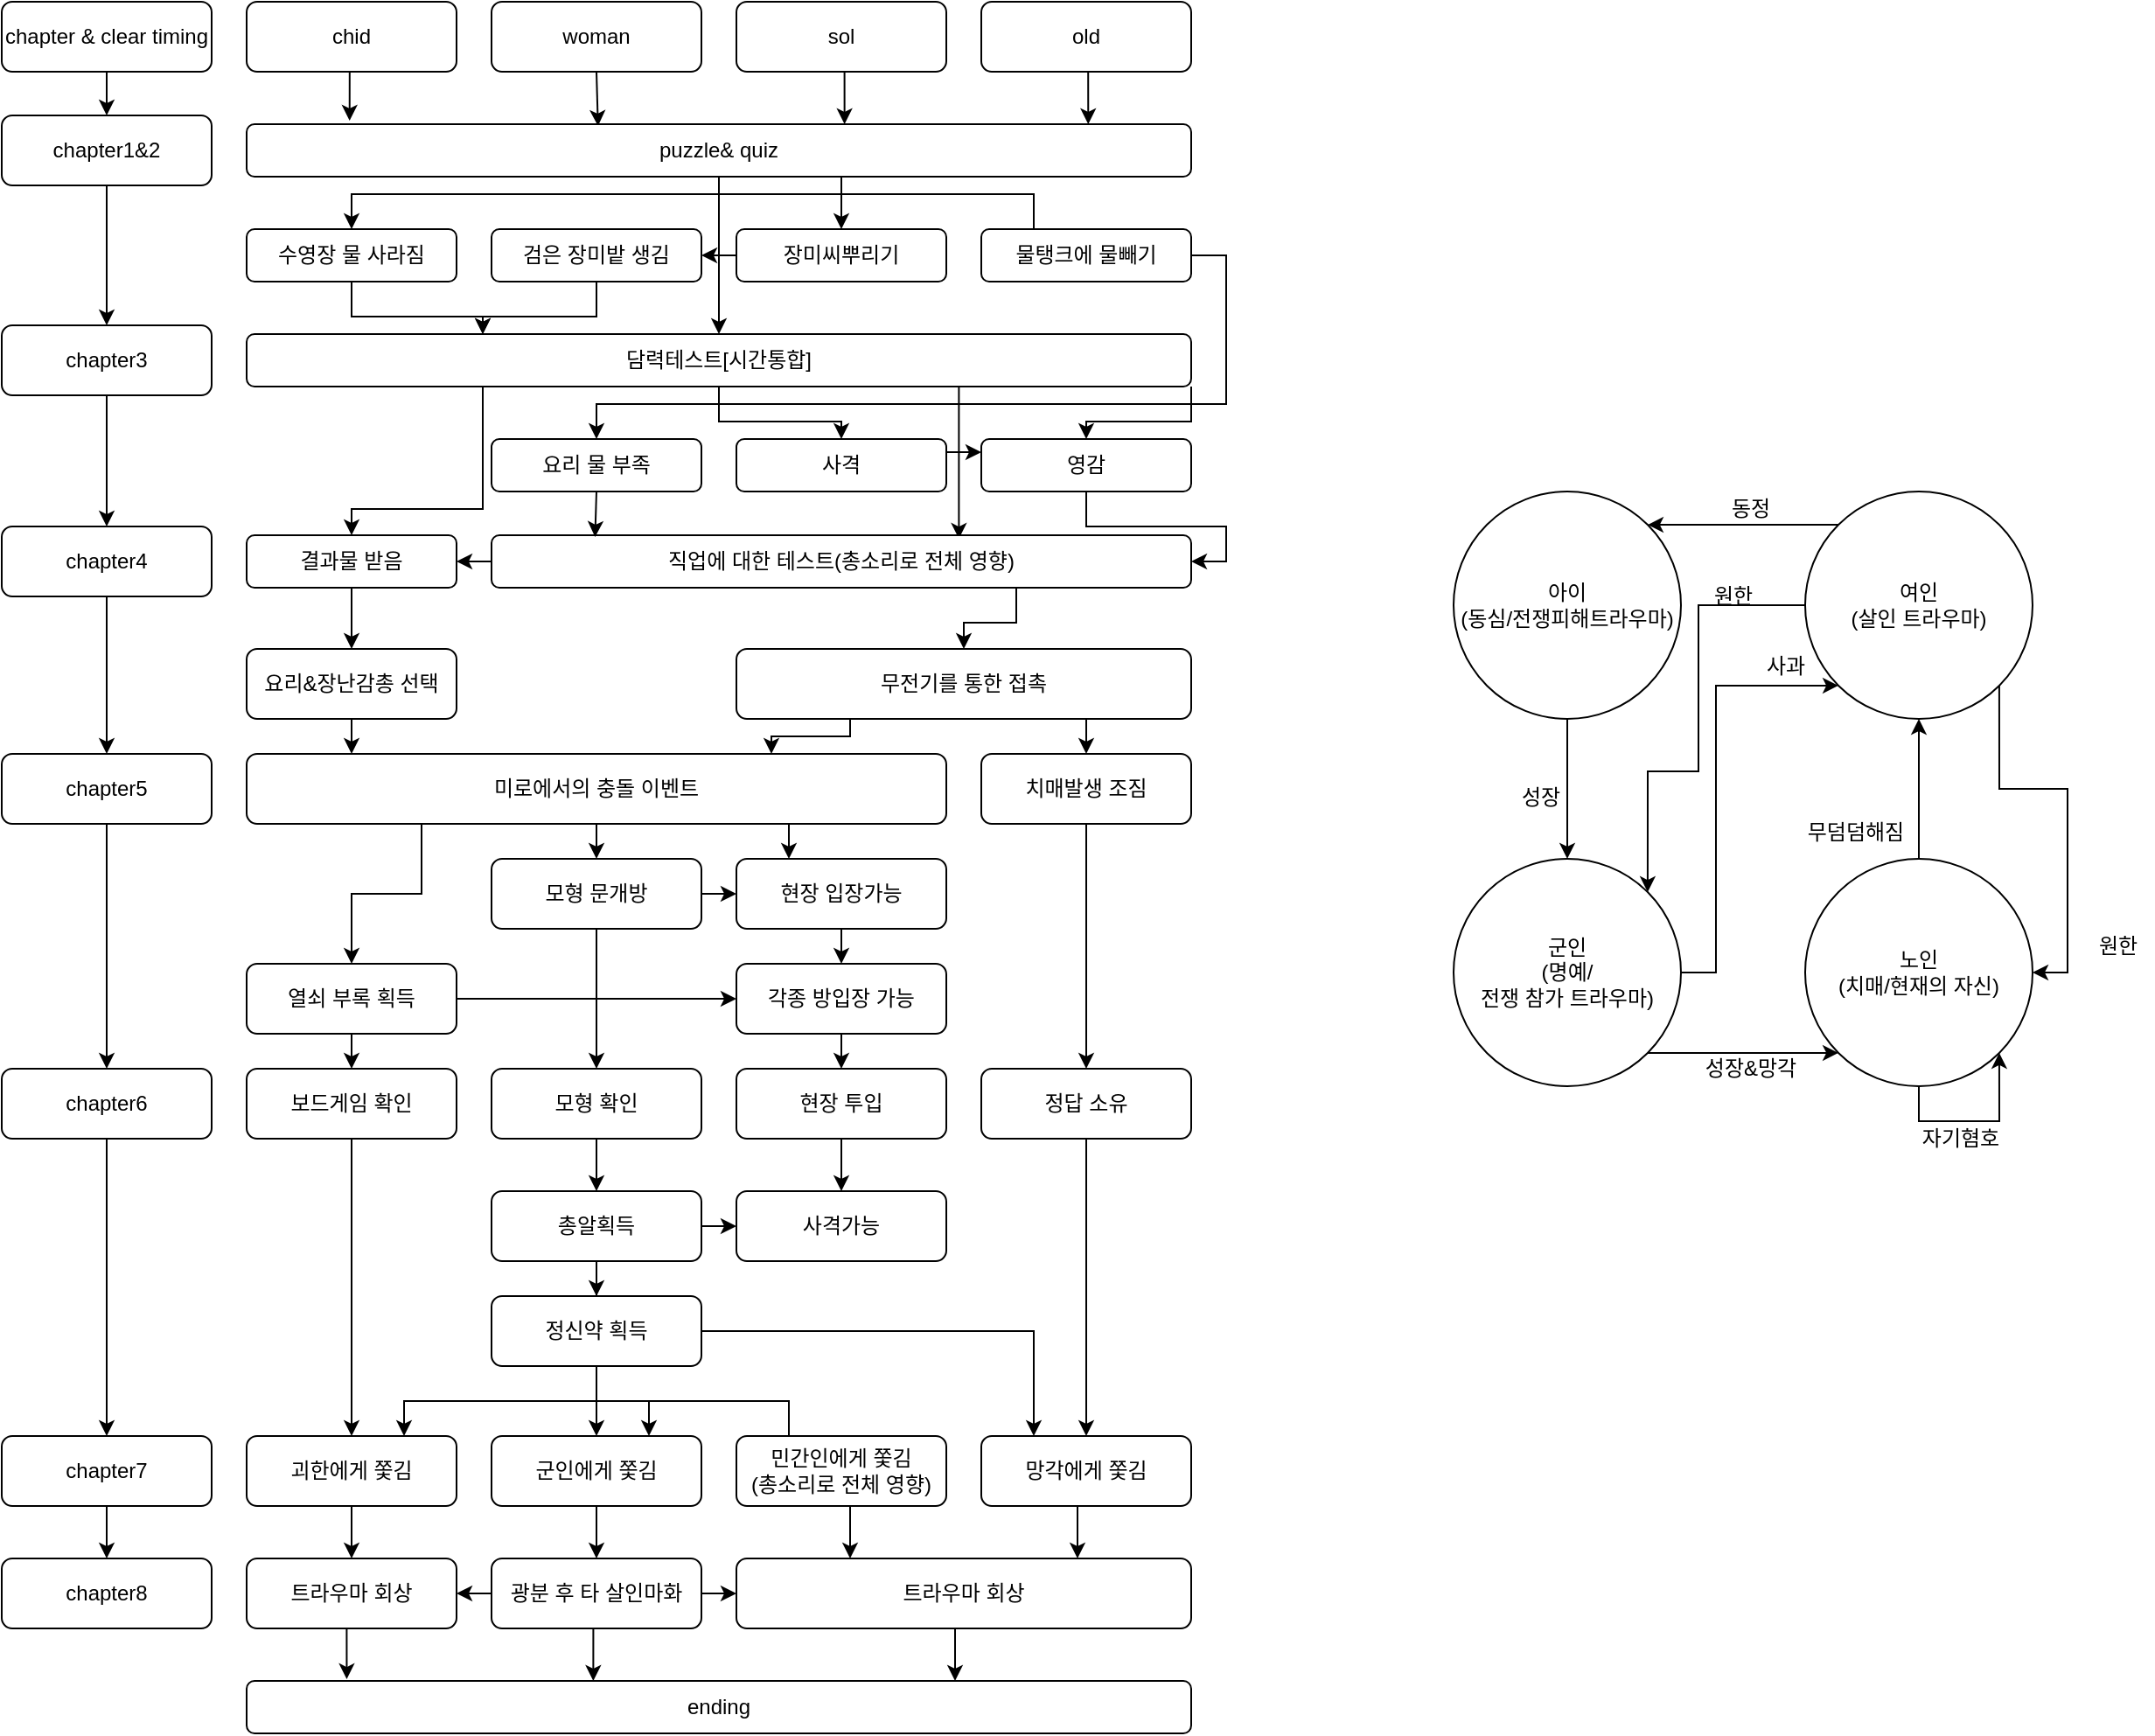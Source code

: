 <mxfile version="14.9.0" type="github">
  <diagram id="C5RBs43oDa-KdzZeNtuy" name="Page-1">
    <mxGraphModel dx="773" dy="776" grid="1" gridSize="10" guides="1" tooltips="1" connect="1" arrows="1" fold="1" page="1" pageScale="1" pageWidth="827" pageHeight="1169" math="0" shadow="0">
      <root>
        <mxCell id="WIyWlLk6GJQsqaUBKTNV-0" />
        <mxCell id="WIyWlLk6GJQsqaUBKTNV-1" parent="WIyWlLk6GJQsqaUBKTNV-0" />
        <mxCell id="c7VK5oUk2JbEQ4RHIsQ8-8" style="edgeStyle=orthogonalEdgeStyle;rounded=0;orthogonalLoop=1;jettySize=auto;html=1;exitX=0.5;exitY=1;exitDx=0;exitDy=0;entryX=0.372;entryY=0.033;entryDx=0;entryDy=0;entryPerimeter=0;" parent="WIyWlLk6GJQsqaUBKTNV-1" source="WIyWlLk6GJQsqaUBKTNV-3" target="c7VK5oUk2JbEQ4RHIsQ8-3" edge="1">
          <mxGeometry relative="1" as="geometry" />
        </mxCell>
        <mxCell id="WIyWlLk6GJQsqaUBKTNV-3" value="woman" style="rounded=1;whiteSpace=wrap;html=1;fontSize=12;glass=0;strokeWidth=1;shadow=0;" parent="WIyWlLk6GJQsqaUBKTNV-1" vertex="1">
          <mxGeometry x="360" y="120" width="120" height="40" as="geometry" />
        </mxCell>
        <mxCell id="c7VK5oUk2JbEQ4RHIsQ8-9" style="edgeStyle=orthogonalEdgeStyle;rounded=0;orthogonalLoop=1;jettySize=auto;html=1;exitX=0.5;exitY=1;exitDx=0;exitDy=0;entryX=0.633;entryY=0;entryDx=0;entryDy=0;entryPerimeter=0;" parent="WIyWlLk6GJQsqaUBKTNV-1" source="c7VK5oUk2JbEQ4RHIsQ8-0" target="c7VK5oUk2JbEQ4RHIsQ8-3" edge="1">
          <mxGeometry relative="1" as="geometry" />
        </mxCell>
        <mxCell id="c7VK5oUk2JbEQ4RHIsQ8-0" value="sol" style="rounded=1;whiteSpace=wrap;html=1;fontSize=12;glass=0;strokeWidth=1;shadow=0;" parent="WIyWlLk6GJQsqaUBKTNV-1" vertex="1">
          <mxGeometry x="500" y="120" width="120" height="40" as="geometry" />
        </mxCell>
        <mxCell id="c7VK5oUk2JbEQ4RHIsQ8-10" style="edgeStyle=orthogonalEdgeStyle;rounded=0;orthogonalLoop=1;jettySize=auto;html=1;exitX=0.5;exitY=1;exitDx=0;exitDy=0;entryX=0.109;entryY=-0.067;entryDx=0;entryDy=0;entryPerimeter=0;" parent="WIyWlLk6GJQsqaUBKTNV-1" source="c7VK5oUk2JbEQ4RHIsQ8-1" target="c7VK5oUk2JbEQ4RHIsQ8-3" edge="1">
          <mxGeometry relative="1" as="geometry" />
        </mxCell>
        <mxCell id="c7VK5oUk2JbEQ4RHIsQ8-1" value="chid" style="rounded=1;whiteSpace=wrap;html=1;fontSize=12;glass=0;strokeWidth=1;shadow=0;" parent="WIyWlLk6GJQsqaUBKTNV-1" vertex="1">
          <mxGeometry x="220" y="120" width="120" height="40" as="geometry" />
        </mxCell>
        <mxCell id="c7VK5oUk2JbEQ4RHIsQ8-11" style="edgeStyle=orthogonalEdgeStyle;rounded=0;orthogonalLoop=1;jettySize=auto;html=1;exitX=0.5;exitY=1;exitDx=0;exitDy=0;entryX=0.891;entryY=0;entryDx=0;entryDy=0;entryPerimeter=0;" parent="WIyWlLk6GJQsqaUBKTNV-1" source="c7VK5oUk2JbEQ4RHIsQ8-2" target="c7VK5oUk2JbEQ4RHIsQ8-3" edge="1">
          <mxGeometry relative="1" as="geometry" />
        </mxCell>
        <mxCell id="c7VK5oUk2JbEQ4RHIsQ8-2" value="old" style="rounded=1;whiteSpace=wrap;html=1;fontSize=12;glass=0;strokeWidth=1;shadow=0;" parent="WIyWlLk6GJQsqaUBKTNV-1" vertex="1">
          <mxGeometry x="640" y="120" width="120" height="40" as="geometry" />
        </mxCell>
        <mxCell id="c7VK5oUk2JbEQ4RHIsQ8-12" style="edgeStyle=orthogonalEdgeStyle;rounded=0;orthogonalLoop=1;jettySize=auto;html=1;" parent="WIyWlLk6GJQsqaUBKTNV-1" source="c7VK5oUk2JbEQ4RHIsQ8-3" target="c7VK5oUk2JbEQ4RHIsQ8-4" edge="1">
          <mxGeometry relative="1" as="geometry" />
        </mxCell>
        <mxCell id="0QRN1NIecNoK17eH220z-21" style="edgeStyle=orthogonalEdgeStyle;rounded=0;orthogonalLoop=1;jettySize=auto;html=1;exitX=0.75;exitY=1;exitDx=0;exitDy=0;entryX=0.5;entryY=0;entryDx=0;entryDy=0;" parent="WIyWlLk6GJQsqaUBKTNV-1" source="c7VK5oUk2JbEQ4RHIsQ8-3" target="0QRN1NIecNoK17eH220z-0" edge="1">
          <mxGeometry relative="1" as="geometry">
            <Array as="points">
              <mxPoint x="560" y="220" />
            </Array>
          </mxGeometry>
        </mxCell>
        <mxCell id="c7VK5oUk2JbEQ4RHIsQ8-3" value="puzzle&amp;amp; quiz" style="rounded=1;whiteSpace=wrap;html=1;" parent="WIyWlLk6GJQsqaUBKTNV-1" vertex="1">
          <mxGeometry x="220" y="190" width="540" height="30" as="geometry" />
        </mxCell>
        <mxCell id="c7VK5oUk2JbEQ4RHIsQ8-13" style="edgeStyle=orthogonalEdgeStyle;rounded=0;orthogonalLoop=1;jettySize=auto;html=1;exitX=0.75;exitY=1;exitDx=0;exitDy=0;entryX=0.668;entryY=0.067;entryDx=0;entryDy=0;entryPerimeter=0;" parent="WIyWlLk6GJQsqaUBKTNV-1" source="c7VK5oUk2JbEQ4RHIsQ8-4" target="c7VK5oUk2JbEQ4RHIsQ8-5" edge="1">
          <mxGeometry relative="1" as="geometry">
            <Array as="points">
              <mxPoint x="627" y="340" />
            </Array>
          </mxGeometry>
        </mxCell>
        <mxCell id="c7VK5oUk2JbEQ4RHIsQ8-14" style="edgeStyle=orthogonalEdgeStyle;rounded=0;orthogonalLoop=1;jettySize=auto;html=1;exitX=0.25;exitY=1;exitDx=0;exitDy=0;entryX=0.5;entryY=0;entryDx=0;entryDy=0;" parent="WIyWlLk6GJQsqaUBKTNV-1" source="c7VK5oUk2JbEQ4RHIsQ8-4" target="c7VK5oUk2JbEQ4RHIsQ8-6" edge="1">
          <mxGeometry relative="1" as="geometry">
            <Array as="points">
              <mxPoint x="355" y="410" />
              <mxPoint x="280" y="410" />
            </Array>
          </mxGeometry>
        </mxCell>
        <mxCell id="0QRN1NIecNoK17eH220z-35" style="edgeStyle=orthogonalEdgeStyle;rounded=0;orthogonalLoop=1;jettySize=auto;html=1;exitX=0.5;exitY=1;exitDx=0;exitDy=0;entryX=0.5;entryY=0;entryDx=0;entryDy=0;" parent="WIyWlLk6GJQsqaUBKTNV-1" source="c7VK5oUk2JbEQ4RHIsQ8-4" target="0QRN1NIecNoK17eH220z-34" edge="1">
          <mxGeometry relative="1" as="geometry" />
        </mxCell>
        <mxCell id="0QRN1NIecNoK17eH220z-37" style="edgeStyle=orthogonalEdgeStyle;rounded=0;orthogonalLoop=1;jettySize=auto;html=1;exitX=1;exitY=1;exitDx=0;exitDy=0;entryX=0.5;entryY=0;entryDx=0;entryDy=0;" parent="WIyWlLk6GJQsqaUBKTNV-1" source="c7VK5oUk2JbEQ4RHIsQ8-4" target="0QRN1NIecNoK17eH220z-36" edge="1">
          <mxGeometry relative="1" as="geometry" />
        </mxCell>
        <mxCell id="c7VK5oUk2JbEQ4RHIsQ8-4" value="담력테스트[시간통합]" style="rounded=1;whiteSpace=wrap;html=1;" parent="WIyWlLk6GJQsqaUBKTNV-1" vertex="1">
          <mxGeometry x="220" y="310" width="540" height="30" as="geometry" />
        </mxCell>
        <mxCell id="c7VK5oUk2JbEQ4RHIsQ8-7" style="edgeStyle=orthogonalEdgeStyle;rounded=0;orthogonalLoop=1;jettySize=auto;html=1;exitX=0;exitY=0.5;exitDx=0;exitDy=0;entryX=1;entryY=0.5;entryDx=0;entryDy=0;" parent="WIyWlLk6GJQsqaUBKTNV-1" source="c7VK5oUk2JbEQ4RHIsQ8-5" target="c7VK5oUk2JbEQ4RHIsQ8-6" edge="1">
          <mxGeometry relative="1" as="geometry" />
        </mxCell>
        <mxCell id="0QRN1NIecNoK17eH220z-50" style="edgeStyle=orthogonalEdgeStyle;rounded=0;orthogonalLoop=1;jettySize=auto;html=1;exitX=0.75;exitY=1;exitDx=0;exitDy=0;entryX=0.5;entryY=0;entryDx=0;entryDy=0;" parent="WIyWlLk6GJQsqaUBKTNV-1" source="c7VK5oUk2JbEQ4RHIsQ8-5" target="0QRN1NIecNoK17eH220z-49" edge="1">
          <mxGeometry relative="1" as="geometry" />
        </mxCell>
        <mxCell id="c7VK5oUk2JbEQ4RHIsQ8-5" value="직업에 대한 테스트(총소리로 전체 영향)" style="rounded=1;whiteSpace=wrap;html=1;" parent="WIyWlLk6GJQsqaUBKTNV-1" vertex="1">
          <mxGeometry x="360" y="425" width="400" height="30" as="geometry" />
        </mxCell>
        <mxCell id="0QRN1NIecNoK17eH220z-43" style="edgeStyle=orthogonalEdgeStyle;rounded=0;orthogonalLoop=1;jettySize=auto;html=1;entryX=0.5;entryY=0;entryDx=0;entryDy=0;" parent="WIyWlLk6GJQsqaUBKTNV-1" source="c7VK5oUk2JbEQ4RHIsQ8-6" target="0QRN1NIecNoK17eH220z-41" edge="1">
          <mxGeometry relative="1" as="geometry" />
        </mxCell>
        <mxCell id="c7VK5oUk2JbEQ4RHIsQ8-6" value="결과물 받음" style="rounded=1;whiteSpace=wrap;html=1;fontSize=12;glass=0;strokeWidth=1;shadow=0;" parent="WIyWlLk6GJQsqaUBKTNV-1" vertex="1">
          <mxGeometry x="220" y="425" width="120" height="30" as="geometry" />
        </mxCell>
        <mxCell id="0QRN1NIecNoK17eH220z-59" style="edgeStyle=orthogonalEdgeStyle;rounded=0;orthogonalLoop=1;jettySize=auto;html=1;exitX=0.5;exitY=1;exitDx=0;exitDy=0;entryX=0.5;entryY=0;entryDx=0;entryDy=0;" parent="WIyWlLk6GJQsqaUBKTNV-1" source="c7VK5oUk2JbEQ4RHIsQ8-15" target="0QRN1NIecNoK17eH220z-57" edge="1">
          <mxGeometry relative="1" as="geometry" />
        </mxCell>
        <mxCell id="0QRN1NIecNoK17eH220z-60" style="edgeStyle=orthogonalEdgeStyle;rounded=0;orthogonalLoop=1;jettySize=auto;html=1;exitX=0.75;exitY=1;exitDx=0;exitDy=0;entryX=0.25;entryY=0;entryDx=0;entryDy=0;" parent="WIyWlLk6GJQsqaUBKTNV-1" source="c7VK5oUk2JbEQ4RHIsQ8-15" target="0QRN1NIecNoK17eH220z-58" edge="1">
          <mxGeometry relative="1" as="geometry" />
        </mxCell>
        <mxCell id="0QRN1NIecNoK17eH220z-64" style="edgeStyle=orthogonalEdgeStyle;rounded=0;orthogonalLoop=1;jettySize=auto;html=1;exitX=0.25;exitY=1;exitDx=0;exitDy=0;entryX=0.5;entryY=0;entryDx=0;entryDy=0;" parent="WIyWlLk6GJQsqaUBKTNV-1" source="c7VK5oUk2JbEQ4RHIsQ8-15" target="0QRN1NIecNoK17eH220z-62" edge="1">
          <mxGeometry relative="1" as="geometry" />
        </mxCell>
        <mxCell id="c7VK5oUk2JbEQ4RHIsQ8-15" value="미로에서의 충돌 이벤트" style="rounded=1;whiteSpace=wrap;html=1;" parent="WIyWlLk6GJQsqaUBKTNV-1" vertex="1">
          <mxGeometry x="220" y="550" width="400" height="40" as="geometry" />
        </mxCell>
        <mxCell id="c7VK5oUk2JbEQ4RHIsQ8-28" style="edgeStyle=orthogonalEdgeStyle;rounded=0;orthogonalLoop=1;jettySize=auto;html=1;exitX=0.5;exitY=1;exitDx=0;exitDy=0;entryX=0.5;entryY=0;entryDx=0;entryDy=0;" parent="WIyWlLk6GJQsqaUBKTNV-1" source="c7VK5oUk2JbEQ4RHIsQ8-16" target="c7VK5oUk2JbEQ4RHIsQ8-20" edge="1">
          <mxGeometry relative="1" as="geometry" />
        </mxCell>
        <mxCell id="c7VK5oUk2JbEQ4RHIsQ8-16" value="치매발생 조짐" style="rounded=1;whiteSpace=wrap;html=1;" parent="WIyWlLk6GJQsqaUBKTNV-1" vertex="1">
          <mxGeometry x="640" y="550" width="120" height="40" as="geometry" />
        </mxCell>
        <mxCell id="c7VK5oUk2JbEQ4RHIsQ8-36" style="edgeStyle=orthogonalEdgeStyle;rounded=0;orthogonalLoop=1;jettySize=auto;html=1;exitX=0.5;exitY=1;exitDx=0;exitDy=0;entryX=0.5;entryY=0;entryDx=0;entryDy=0;" parent="WIyWlLk6GJQsqaUBKTNV-1" source="c7VK5oUk2JbEQ4RHIsQ8-20" target="c7VK5oUk2JbEQ4RHIsQ8-32" edge="1">
          <mxGeometry relative="1" as="geometry" />
        </mxCell>
        <mxCell id="c7VK5oUk2JbEQ4RHIsQ8-20" value="정답 소유" style="rounded=1;whiteSpace=wrap;html=1;" parent="WIyWlLk6GJQsqaUBKTNV-1" vertex="1">
          <mxGeometry x="640" y="730" width="120" height="40" as="geometry" />
        </mxCell>
        <mxCell id="0QRN1NIecNoK17eH220z-75" style="edgeStyle=orthogonalEdgeStyle;rounded=0;orthogonalLoop=1;jettySize=auto;html=1;exitX=0.5;exitY=1;exitDx=0;exitDy=0;entryX=0.5;entryY=0;entryDx=0;entryDy=0;" parent="WIyWlLk6GJQsqaUBKTNV-1" source="c7VK5oUk2JbEQ4RHIsQ8-21" target="0QRN1NIecNoK17eH220z-72" edge="1">
          <mxGeometry relative="1" as="geometry" />
        </mxCell>
        <mxCell id="c7VK5oUk2JbEQ4RHIsQ8-21" value="현장 투입" style="rounded=1;whiteSpace=wrap;html=1;" parent="WIyWlLk6GJQsqaUBKTNV-1" vertex="1">
          <mxGeometry x="500" y="730" width="120" height="40" as="geometry" />
        </mxCell>
        <mxCell id="c7VK5oUk2JbEQ4RHIsQ8-33" style="edgeStyle=orthogonalEdgeStyle;rounded=0;orthogonalLoop=1;jettySize=auto;html=1;exitX=0.5;exitY=1;exitDx=0;exitDy=0;entryX=0.5;entryY=0;entryDx=0;entryDy=0;" parent="WIyWlLk6GJQsqaUBKTNV-1" source="c7VK5oUk2JbEQ4RHIsQ8-22" target="c7VK5oUk2JbEQ4RHIsQ8-29" edge="1">
          <mxGeometry relative="1" as="geometry" />
        </mxCell>
        <mxCell id="c7VK5oUk2JbEQ4RHIsQ8-22" value="보드게임 확인" style="rounded=1;whiteSpace=wrap;html=1;" parent="WIyWlLk6GJQsqaUBKTNV-1" vertex="1">
          <mxGeometry x="220" y="730" width="120" height="40" as="geometry" />
        </mxCell>
        <mxCell id="c7VK5oUk2JbEQ4RHIsQ8-34" style="edgeStyle=orthogonalEdgeStyle;rounded=0;orthogonalLoop=1;jettySize=auto;html=1;exitX=0.5;exitY=1;exitDx=0;exitDy=0;entryX=0.5;entryY=0;entryDx=0;entryDy=0;" parent="WIyWlLk6GJQsqaUBKTNV-1" source="c7VK5oUk2JbEQ4RHIsQ8-24" target="0QRN1NIecNoK17eH220z-71" edge="1">
          <mxGeometry relative="1" as="geometry" />
        </mxCell>
        <mxCell id="c7VK5oUk2JbEQ4RHIsQ8-24" value="모형 확인" style="rounded=1;whiteSpace=wrap;html=1;" parent="WIyWlLk6GJQsqaUBKTNV-1" vertex="1">
          <mxGeometry x="360" y="730" width="120" height="40" as="geometry" />
        </mxCell>
        <mxCell id="c7VK5oUk2JbEQ4RHIsQ8-44" style="edgeStyle=orthogonalEdgeStyle;rounded=0;orthogonalLoop=1;jettySize=auto;html=1;exitX=0.5;exitY=1;exitDx=0;exitDy=0;entryX=0.5;entryY=0;entryDx=0;entryDy=0;" parent="WIyWlLk6GJQsqaUBKTNV-1" source="c7VK5oUk2JbEQ4RHIsQ8-29" target="c7VK5oUk2JbEQ4RHIsQ8-39" edge="1">
          <mxGeometry relative="1" as="geometry" />
        </mxCell>
        <mxCell id="c7VK5oUk2JbEQ4RHIsQ8-29" value="괴한에게 쫓김" style="rounded=1;whiteSpace=wrap;html=1;" parent="WIyWlLk6GJQsqaUBKTNV-1" vertex="1">
          <mxGeometry x="220" y="940" width="120" height="40" as="geometry" />
        </mxCell>
        <mxCell id="c7VK5oUk2JbEQ4RHIsQ8-43" style="edgeStyle=orthogonalEdgeStyle;rounded=0;orthogonalLoop=1;jettySize=auto;html=1;exitX=0.5;exitY=1;exitDx=0;exitDy=0;entryX=0.5;entryY=0;entryDx=0;entryDy=0;" parent="WIyWlLk6GJQsqaUBKTNV-1" source="c7VK5oUk2JbEQ4RHIsQ8-30" target="c7VK5oUk2JbEQ4RHIsQ8-42" edge="1">
          <mxGeometry relative="1" as="geometry" />
        </mxCell>
        <mxCell id="c7VK5oUk2JbEQ4RHIsQ8-30" value="군인에게 쫓김" style="rounded=1;whiteSpace=wrap;html=1;" parent="WIyWlLk6GJQsqaUBKTNV-1" vertex="1">
          <mxGeometry x="360" y="940" width="120" height="40" as="geometry" />
        </mxCell>
        <mxCell id="c7VK5oUk2JbEQ4RHIsQ8-37" style="edgeStyle=orthogonalEdgeStyle;rounded=0;orthogonalLoop=1;jettySize=auto;html=1;exitX=0.25;exitY=0;exitDx=0;exitDy=0;entryX=0.75;entryY=0;entryDx=0;entryDy=0;" parent="WIyWlLk6GJQsqaUBKTNV-1" source="c7VK5oUk2JbEQ4RHIsQ8-31" target="c7VK5oUk2JbEQ4RHIsQ8-29" edge="1">
          <mxGeometry relative="1" as="geometry" />
        </mxCell>
        <mxCell id="c7VK5oUk2JbEQ4RHIsQ8-38" style="edgeStyle=orthogonalEdgeStyle;rounded=0;orthogonalLoop=1;jettySize=auto;html=1;exitX=0.25;exitY=0;exitDx=0;exitDy=0;entryX=0.75;entryY=0;entryDx=0;entryDy=0;" parent="WIyWlLk6GJQsqaUBKTNV-1" source="c7VK5oUk2JbEQ4RHIsQ8-31" target="c7VK5oUk2JbEQ4RHIsQ8-30" edge="1">
          <mxGeometry relative="1" as="geometry" />
        </mxCell>
        <mxCell id="c7VK5oUk2JbEQ4RHIsQ8-45" style="edgeStyle=orthogonalEdgeStyle;rounded=0;orthogonalLoop=1;jettySize=auto;html=1;exitX=0.5;exitY=1;exitDx=0;exitDy=0;entryX=0.25;entryY=0;entryDx=0;entryDy=0;" parent="WIyWlLk6GJQsqaUBKTNV-1" source="c7VK5oUk2JbEQ4RHIsQ8-31" target="c7VK5oUk2JbEQ4RHIsQ8-41" edge="1">
          <mxGeometry relative="1" as="geometry" />
        </mxCell>
        <mxCell id="c7VK5oUk2JbEQ4RHIsQ8-31" value="민간인에게 쫓김&lt;br&gt;(총소리로 전체 영향)" style="rounded=1;whiteSpace=wrap;html=1;" parent="WIyWlLk6GJQsqaUBKTNV-1" vertex="1">
          <mxGeometry x="500" y="940" width="120" height="40" as="geometry" />
        </mxCell>
        <mxCell id="c7VK5oUk2JbEQ4RHIsQ8-46" style="edgeStyle=orthogonalEdgeStyle;rounded=0;orthogonalLoop=1;jettySize=auto;html=1;exitX=0.5;exitY=1;exitDx=0;exitDy=0;entryX=0.75;entryY=0;entryDx=0;entryDy=0;" parent="WIyWlLk6GJQsqaUBKTNV-1" source="c7VK5oUk2JbEQ4RHIsQ8-32" target="c7VK5oUk2JbEQ4RHIsQ8-41" edge="1">
          <mxGeometry relative="1" as="geometry" />
        </mxCell>
        <mxCell id="c7VK5oUk2JbEQ4RHIsQ8-32" value="망각에게 쫓김" style="rounded=1;whiteSpace=wrap;html=1;" parent="WIyWlLk6GJQsqaUBKTNV-1" vertex="1">
          <mxGeometry x="640" y="940" width="120" height="40" as="geometry" />
        </mxCell>
        <mxCell id="c7VK5oUk2JbEQ4RHIsQ8-50" style="edgeStyle=orthogonalEdgeStyle;rounded=0;orthogonalLoop=1;jettySize=auto;html=1;exitX=0.5;exitY=1;exitDx=0;exitDy=0;entryX=0.106;entryY=-0.033;entryDx=0;entryDy=0;entryPerimeter=0;" parent="WIyWlLk6GJQsqaUBKTNV-1" source="c7VK5oUk2JbEQ4RHIsQ8-39" edge="1">
          <mxGeometry relative="1" as="geometry">
            <mxPoint x="277.24" y="1079.01" as="targetPoint" />
          </mxGeometry>
        </mxCell>
        <mxCell id="c7VK5oUk2JbEQ4RHIsQ8-39" value="트라우마 회상" style="rounded=1;whiteSpace=wrap;html=1;" parent="WIyWlLk6GJQsqaUBKTNV-1" vertex="1">
          <mxGeometry x="220" y="1010" width="120" height="40" as="geometry" />
        </mxCell>
        <mxCell id="c7VK5oUk2JbEQ4RHIsQ8-52" style="edgeStyle=orthogonalEdgeStyle;rounded=0;orthogonalLoop=1;jettySize=auto;html=1;exitX=0.5;exitY=1;exitDx=0;exitDy=0;entryX=0.75;entryY=0;entryDx=0;entryDy=0;" parent="WIyWlLk6GJQsqaUBKTNV-1" source="c7VK5oUk2JbEQ4RHIsQ8-41" edge="1">
          <mxGeometry relative="1" as="geometry">
            <mxPoint x="625" y="1080" as="targetPoint" />
          </mxGeometry>
        </mxCell>
        <mxCell id="c7VK5oUk2JbEQ4RHIsQ8-41" value="트라우마 회상" style="rounded=1;whiteSpace=wrap;html=1;" parent="WIyWlLk6GJQsqaUBKTNV-1" vertex="1">
          <mxGeometry x="500" y="1010" width="260" height="40" as="geometry" />
        </mxCell>
        <mxCell id="c7VK5oUk2JbEQ4RHIsQ8-47" style="edgeStyle=orthogonalEdgeStyle;rounded=0;orthogonalLoop=1;jettySize=auto;html=1;exitX=1;exitY=0.5;exitDx=0;exitDy=0;entryX=0;entryY=0.5;entryDx=0;entryDy=0;" parent="WIyWlLk6GJQsqaUBKTNV-1" source="c7VK5oUk2JbEQ4RHIsQ8-42" target="c7VK5oUk2JbEQ4RHIsQ8-41" edge="1">
          <mxGeometry relative="1" as="geometry" />
        </mxCell>
        <mxCell id="c7VK5oUk2JbEQ4RHIsQ8-48" style="edgeStyle=orthogonalEdgeStyle;rounded=0;orthogonalLoop=1;jettySize=auto;html=1;exitX=0;exitY=0.5;exitDx=0;exitDy=0;" parent="WIyWlLk6GJQsqaUBKTNV-1" source="c7VK5oUk2JbEQ4RHIsQ8-42" edge="1">
          <mxGeometry relative="1" as="geometry">
            <mxPoint x="340" y="1030" as="targetPoint" />
          </mxGeometry>
        </mxCell>
        <mxCell id="c7VK5oUk2JbEQ4RHIsQ8-51" style="edgeStyle=orthogonalEdgeStyle;rounded=0;orthogonalLoop=1;jettySize=auto;html=1;exitX=0.5;exitY=1;exitDx=0;exitDy=0;entryX=0.367;entryY=0;entryDx=0;entryDy=0;entryPerimeter=0;" parent="WIyWlLk6GJQsqaUBKTNV-1" source="c7VK5oUk2JbEQ4RHIsQ8-42" edge="1">
          <mxGeometry relative="1" as="geometry">
            <mxPoint x="418.18" y="1080" as="targetPoint" />
          </mxGeometry>
        </mxCell>
        <mxCell id="c7VK5oUk2JbEQ4RHIsQ8-42" value="광분 후 타 살인마화" style="rounded=1;whiteSpace=wrap;html=1;" parent="WIyWlLk6GJQsqaUBKTNV-1" vertex="1">
          <mxGeometry x="360" y="1010" width="120" height="40" as="geometry" />
        </mxCell>
        <mxCell id="c7VK5oUk2JbEQ4RHIsQ8-49" value="ending" style="rounded=1;whiteSpace=wrap;html=1;" parent="WIyWlLk6GJQsqaUBKTNV-1" vertex="1">
          <mxGeometry x="220" y="1080" width="540" height="30" as="geometry" />
        </mxCell>
        <mxCell id="0QRN1NIecNoK17eH220z-20" style="edgeStyle=orthogonalEdgeStyle;rounded=0;orthogonalLoop=1;jettySize=auto;html=1;exitX=0;exitY=0.5;exitDx=0;exitDy=0;entryX=1;entryY=0.5;entryDx=0;entryDy=0;" parent="WIyWlLk6GJQsqaUBKTNV-1" source="0QRN1NIecNoK17eH220z-0" target="0QRN1NIecNoK17eH220z-2" edge="1">
          <mxGeometry relative="1" as="geometry" />
        </mxCell>
        <mxCell id="0QRN1NIecNoK17eH220z-0" value="장미씨뿌리기" style="rounded=1;whiteSpace=wrap;html=1;" parent="WIyWlLk6GJQsqaUBKTNV-1" vertex="1">
          <mxGeometry x="500" y="250" width="120" height="30" as="geometry" />
        </mxCell>
        <mxCell id="0QRN1NIecNoK17eH220z-26" style="edgeStyle=orthogonalEdgeStyle;rounded=0;orthogonalLoop=1;jettySize=auto;html=1;exitX=0.5;exitY=1;exitDx=0;exitDy=0;entryX=0.25;entryY=0;entryDx=0;entryDy=0;" parent="WIyWlLk6GJQsqaUBKTNV-1" source="0QRN1NIecNoK17eH220z-2" target="c7VK5oUk2JbEQ4RHIsQ8-4" edge="1">
          <mxGeometry relative="1" as="geometry" />
        </mxCell>
        <mxCell id="0QRN1NIecNoK17eH220z-2" value="검은 장미밭 생김" style="rounded=1;whiteSpace=wrap;html=1;fontSize=12;glass=0;strokeWidth=1;shadow=0;" parent="WIyWlLk6GJQsqaUBKTNV-1" vertex="1">
          <mxGeometry x="360" y="250" width="120" height="30" as="geometry" />
        </mxCell>
        <mxCell id="0QRN1NIecNoK17eH220z-13" style="edgeStyle=orthogonalEdgeStyle;rounded=0;orthogonalLoop=1;jettySize=auto;html=1;exitX=0.5;exitY=1;exitDx=0;exitDy=0;entryX=0.5;entryY=0;entryDx=0;entryDy=0;" parent="WIyWlLk6GJQsqaUBKTNV-1" source="0QRN1NIecNoK17eH220z-5" target="0QRN1NIecNoK17eH220z-6" edge="1">
          <mxGeometry relative="1" as="geometry" />
        </mxCell>
        <mxCell id="0QRN1NIecNoK17eH220z-5" value="chapter &amp;amp; clear timing" style="rounded=1;whiteSpace=wrap;html=1;fontSize=12;glass=0;strokeWidth=1;shadow=0;" parent="WIyWlLk6GJQsqaUBKTNV-1" vertex="1">
          <mxGeometry x="80" y="120" width="120" height="40" as="geometry" />
        </mxCell>
        <mxCell id="0QRN1NIecNoK17eH220z-14" style="edgeStyle=orthogonalEdgeStyle;rounded=0;orthogonalLoop=1;jettySize=auto;html=1;exitX=0.5;exitY=1;exitDx=0;exitDy=0;" parent="WIyWlLk6GJQsqaUBKTNV-1" source="0QRN1NIecNoK17eH220z-6" target="0QRN1NIecNoK17eH220z-7" edge="1">
          <mxGeometry relative="1" as="geometry" />
        </mxCell>
        <mxCell id="0QRN1NIecNoK17eH220z-6" value="chapter1&amp;amp;2" style="rounded=1;whiteSpace=wrap;html=1;fontSize=12;glass=0;strokeWidth=1;shadow=0;" parent="WIyWlLk6GJQsqaUBKTNV-1" vertex="1">
          <mxGeometry x="80" y="185" width="120" height="40" as="geometry" />
        </mxCell>
        <mxCell id="0QRN1NIecNoK17eH220z-15" style="edgeStyle=orthogonalEdgeStyle;rounded=0;orthogonalLoop=1;jettySize=auto;html=1;exitX=0.5;exitY=1;exitDx=0;exitDy=0;entryX=0.5;entryY=0;entryDx=0;entryDy=0;" parent="WIyWlLk6GJQsqaUBKTNV-1" source="0QRN1NIecNoK17eH220z-7" target="0QRN1NIecNoK17eH220z-8" edge="1">
          <mxGeometry relative="1" as="geometry" />
        </mxCell>
        <mxCell id="0QRN1NIecNoK17eH220z-7" value="chapter3" style="rounded=1;whiteSpace=wrap;html=1;fontSize=12;glass=0;strokeWidth=1;shadow=0;" parent="WIyWlLk6GJQsqaUBKTNV-1" vertex="1">
          <mxGeometry x="80" y="305" width="120" height="40" as="geometry" />
        </mxCell>
        <mxCell id="0QRN1NIecNoK17eH220z-16" style="edgeStyle=orthogonalEdgeStyle;rounded=0;orthogonalLoop=1;jettySize=auto;html=1;exitX=0.5;exitY=1;exitDx=0;exitDy=0;entryX=0.5;entryY=0;entryDx=0;entryDy=0;" parent="WIyWlLk6GJQsqaUBKTNV-1" source="0QRN1NIecNoK17eH220z-8" target="0QRN1NIecNoK17eH220z-9" edge="1">
          <mxGeometry relative="1" as="geometry" />
        </mxCell>
        <mxCell id="0QRN1NIecNoK17eH220z-8" value="chapter4" style="rounded=1;whiteSpace=wrap;html=1;fontSize=12;glass=0;strokeWidth=1;shadow=0;" parent="WIyWlLk6GJQsqaUBKTNV-1" vertex="1">
          <mxGeometry x="80" y="420" width="120" height="40" as="geometry" />
        </mxCell>
        <mxCell id="0QRN1NIecNoK17eH220z-17" style="edgeStyle=orthogonalEdgeStyle;rounded=0;orthogonalLoop=1;jettySize=auto;html=1;exitX=0.5;exitY=1;exitDx=0;exitDy=0;entryX=0.5;entryY=0;entryDx=0;entryDy=0;" parent="WIyWlLk6GJQsqaUBKTNV-1" source="0QRN1NIecNoK17eH220z-9" target="0QRN1NIecNoK17eH220z-10" edge="1">
          <mxGeometry relative="1" as="geometry" />
        </mxCell>
        <mxCell id="0QRN1NIecNoK17eH220z-9" value="chapter5" style="rounded=1;whiteSpace=wrap;html=1;fontSize=12;glass=0;strokeWidth=1;shadow=0;" parent="WIyWlLk6GJQsqaUBKTNV-1" vertex="1">
          <mxGeometry x="80" y="550" width="120" height="40" as="geometry" />
        </mxCell>
        <mxCell id="0QRN1NIecNoK17eH220z-18" style="edgeStyle=orthogonalEdgeStyle;rounded=0;orthogonalLoop=1;jettySize=auto;html=1;exitX=0.5;exitY=1;exitDx=0;exitDy=0;entryX=0.5;entryY=0;entryDx=0;entryDy=0;" parent="WIyWlLk6GJQsqaUBKTNV-1" source="0QRN1NIecNoK17eH220z-10" target="0QRN1NIecNoK17eH220z-11" edge="1">
          <mxGeometry relative="1" as="geometry" />
        </mxCell>
        <mxCell id="0QRN1NIecNoK17eH220z-10" value="chapter6" style="rounded=1;whiteSpace=wrap;html=1;fontSize=12;glass=0;strokeWidth=1;shadow=0;" parent="WIyWlLk6GJQsqaUBKTNV-1" vertex="1">
          <mxGeometry x="80" y="730" width="120" height="40" as="geometry" />
        </mxCell>
        <mxCell id="0QRN1NIecNoK17eH220z-19" style="edgeStyle=orthogonalEdgeStyle;rounded=0;orthogonalLoop=1;jettySize=auto;html=1;exitX=0.5;exitY=1;exitDx=0;exitDy=0;entryX=0.5;entryY=0;entryDx=0;entryDy=0;" parent="WIyWlLk6GJQsqaUBKTNV-1" source="0QRN1NIecNoK17eH220z-11" target="0QRN1NIecNoK17eH220z-12" edge="1">
          <mxGeometry relative="1" as="geometry" />
        </mxCell>
        <mxCell id="0QRN1NIecNoK17eH220z-11" value="chapter7" style="rounded=1;whiteSpace=wrap;html=1;fontSize=12;glass=0;strokeWidth=1;shadow=0;" parent="WIyWlLk6GJQsqaUBKTNV-1" vertex="1">
          <mxGeometry x="80" y="940" width="120" height="40" as="geometry" />
        </mxCell>
        <mxCell id="0QRN1NIecNoK17eH220z-12" value="chapter8" style="rounded=1;whiteSpace=wrap;html=1;fontSize=12;glass=0;strokeWidth=1;shadow=0;" parent="WIyWlLk6GJQsqaUBKTNV-1" vertex="1">
          <mxGeometry x="80" y="1010" width="120" height="40" as="geometry" />
        </mxCell>
        <mxCell id="0QRN1NIecNoK17eH220z-24" style="edgeStyle=orthogonalEdgeStyle;rounded=0;orthogonalLoop=1;jettySize=auto;html=1;exitX=0.25;exitY=0;exitDx=0;exitDy=0;entryX=0.5;entryY=0;entryDx=0;entryDy=0;" parent="WIyWlLk6GJQsqaUBKTNV-1" source="0QRN1NIecNoK17eH220z-22" target="0QRN1NIecNoK17eH220z-23" edge="1">
          <mxGeometry relative="1" as="geometry" />
        </mxCell>
        <mxCell id="0QRN1NIecNoK17eH220z-32" style="edgeStyle=orthogonalEdgeStyle;rounded=0;orthogonalLoop=1;jettySize=auto;html=1;exitX=1;exitY=0.5;exitDx=0;exitDy=0;entryX=0.5;entryY=0;entryDx=0;entryDy=0;" parent="WIyWlLk6GJQsqaUBKTNV-1" source="0QRN1NIecNoK17eH220z-22" target="0QRN1NIecNoK17eH220z-31" edge="1">
          <mxGeometry relative="1" as="geometry">
            <mxPoint x="420" y="360" as="targetPoint" />
            <Array as="points">
              <mxPoint x="780" y="265" />
              <mxPoint x="780" y="350" />
              <mxPoint x="420" y="350" />
            </Array>
          </mxGeometry>
        </mxCell>
        <mxCell id="0QRN1NIecNoK17eH220z-22" value="물탱크에 물빼기" style="rounded=1;whiteSpace=wrap;html=1;" parent="WIyWlLk6GJQsqaUBKTNV-1" vertex="1">
          <mxGeometry x="640" y="250" width="120" height="30" as="geometry" />
        </mxCell>
        <mxCell id="0QRN1NIecNoK17eH220z-25" style="edgeStyle=orthogonalEdgeStyle;rounded=0;orthogonalLoop=1;jettySize=auto;html=1;exitX=0.5;exitY=1;exitDx=0;exitDy=0;entryX=0.25;entryY=0;entryDx=0;entryDy=0;" parent="WIyWlLk6GJQsqaUBKTNV-1" source="0QRN1NIecNoK17eH220z-23" target="c7VK5oUk2JbEQ4RHIsQ8-4" edge="1">
          <mxGeometry relative="1" as="geometry" />
        </mxCell>
        <mxCell id="0QRN1NIecNoK17eH220z-23" value="수영장 물 사라짐" style="rounded=1;whiteSpace=wrap;html=1;" parent="WIyWlLk6GJQsqaUBKTNV-1" vertex="1">
          <mxGeometry x="220" y="250" width="120" height="30" as="geometry" />
        </mxCell>
        <mxCell id="0QRN1NIecNoK17eH220z-33" style="edgeStyle=orthogonalEdgeStyle;rounded=0;orthogonalLoop=1;jettySize=auto;html=1;exitX=0.5;exitY=1;exitDx=0;exitDy=0;entryX=0.148;entryY=0.033;entryDx=0;entryDy=0;entryPerimeter=0;" parent="WIyWlLk6GJQsqaUBKTNV-1" source="0QRN1NIecNoK17eH220z-31" target="c7VK5oUk2JbEQ4RHIsQ8-5" edge="1">
          <mxGeometry relative="1" as="geometry" />
        </mxCell>
        <mxCell id="0QRN1NIecNoK17eH220z-31" value="요리 물 부족" style="rounded=1;whiteSpace=wrap;html=1;fontSize=12;glass=0;strokeWidth=1;shadow=0;" parent="WIyWlLk6GJQsqaUBKTNV-1" vertex="1">
          <mxGeometry x="360" y="370" width="120" height="30" as="geometry" />
        </mxCell>
        <mxCell id="0QRN1NIecNoK17eH220z-38" style="edgeStyle=orthogonalEdgeStyle;rounded=0;orthogonalLoop=1;jettySize=auto;html=1;exitX=1;exitY=0.25;exitDx=0;exitDy=0;entryX=0;entryY=0.25;entryDx=0;entryDy=0;" parent="WIyWlLk6GJQsqaUBKTNV-1" source="0QRN1NIecNoK17eH220z-34" target="0QRN1NIecNoK17eH220z-36" edge="1">
          <mxGeometry relative="1" as="geometry" />
        </mxCell>
        <mxCell id="0QRN1NIecNoK17eH220z-34" value="사격" style="rounded=1;whiteSpace=wrap;html=1;fontSize=12;glass=0;strokeWidth=1;shadow=0;" parent="WIyWlLk6GJQsqaUBKTNV-1" vertex="1">
          <mxGeometry x="500" y="370" width="120" height="30" as="geometry" />
        </mxCell>
        <mxCell id="0QRN1NIecNoK17eH220z-40" style="edgeStyle=orthogonalEdgeStyle;rounded=0;orthogonalLoop=1;jettySize=auto;html=1;exitX=0.5;exitY=1;exitDx=0;exitDy=0;entryX=1;entryY=0.5;entryDx=0;entryDy=0;" parent="WIyWlLk6GJQsqaUBKTNV-1" source="0QRN1NIecNoK17eH220z-36" target="c7VK5oUk2JbEQ4RHIsQ8-5" edge="1">
          <mxGeometry relative="1" as="geometry" />
        </mxCell>
        <mxCell id="0QRN1NIecNoK17eH220z-36" value="영감" style="rounded=1;whiteSpace=wrap;html=1;fontSize=12;glass=0;strokeWidth=1;shadow=0;" parent="WIyWlLk6GJQsqaUBKTNV-1" vertex="1">
          <mxGeometry x="640" y="370" width="120" height="30" as="geometry" />
        </mxCell>
        <mxCell id="0QRN1NIecNoK17eH220z-46" style="edgeStyle=orthogonalEdgeStyle;rounded=0;orthogonalLoop=1;jettySize=auto;html=1;exitX=0.5;exitY=1;exitDx=0;exitDy=0;" parent="WIyWlLk6GJQsqaUBKTNV-1" source="0QRN1NIecNoK17eH220z-41" edge="1">
          <mxGeometry relative="1" as="geometry">
            <mxPoint x="280" y="550" as="targetPoint" />
          </mxGeometry>
        </mxCell>
        <mxCell id="0QRN1NIecNoK17eH220z-41" value="요리&amp;amp;장난감총 선택" style="rounded=1;whiteSpace=wrap;html=1;" parent="WIyWlLk6GJQsqaUBKTNV-1" vertex="1">
          <mxGeometry x="220" y="490" width="120" height="40" as="geometry" />
        </mxCell>
        <mxCell id="0QRN1NIecNoK17eH220z-44" style="edgeStyle=orthogonalEdgeStyle;rounded=0;orthogonalLoop=1;jettySize=auto;html=1;exitX=0.5;exitY=1;exitDx=0;exitDy=0;" parent="WIyWlLk6GJQsqaUBKTNV-1" source="0QRN1NIecNoK17eH220z-41" target="0QRN1NIecNoK17eH220z-41" edge="1">
          <mxGeometry relative="1" as="geometry" />
        </mxCell>
        <mxCell id="0QRN1NIecNoK17eH220z-51" style="edgeStyle=orthogonalEdgeStyle;rounded=0;orthogonalLoop=1;jettySize=auto;html=1;exitX=0.75;exitY=1;exitDx=0;exitDy=0;entryX=0.5;entryY=0;entryDx=0;entryDy=0;" parent="WIyWlLk6GJQsqaUBKTNV-1" source="0QRN1NIecNoK17eH220z-49" target="c7VK5oUk2JbEQ4RHIsQ8-16" edge="1">
          <mxGeometry relative="1" as="geometry" />
        </mxCell>
        <mxCell id="0QRN1NIecNoK17eH220z-52" style="edgeStyle=orthogonalEdgeStyle;rounded=0;orthogonalLoop=1;jettySize=auto;html=1;exitX=0.25;exitY=1;exitDx=0;exitDy=0;entryX=0.75;entryY=0;entryDx=0;entryDy=0;" parent="WIyWlLk6GJQsqaUBKTNV-1" source="0QRN1NIecNoK17eH220z-49" target="c7VK5oUk2JbEQ4RHIsQ8-15" edge="1">
          <mxGeometry relative="1" as="geometry">
            <Array as="points">
              <mxPoint x="565" y="540" />
              <mxPoint x="520" y="540" />
            </Array>
          </mxGeometry>
        </mxCell>
        <mxCell id="0QRN1NIecNoK17eH220z-49" value="무전기를 통한 접촉" style="rounded=1;whiteSpace=wrap;html=1;" parent="WIyWlLk6GJQsqaUBKTNV-1" vertex="1">
          <mxGeometry x="500" y="490" width="260" height="40" as="geometry" />
        </mxCell>
        <mxCell id="0QRN1NIecNoK17eH220z-61" style="edgeStyle=orthogonalEdgeStyle;rounded=0;orthogonalLoop=1;jettySize=auto;html=1;exitX=1;exitY=0.5;exitDx=0;exitDy=0;entryX=0;entryY=0.5;entryDx=0;entryDy=0;" parent="WIyWlLk6GJQsqaUBKTNV-1" source="0QRN1NIecNoK17eH220z-57" target="0QRN1NIecNoK17eH220z-58" edge="1">
          <mxGeometry relative="1" as="geometry" />
        </mxCell>
        <mxCell id="0QRN1NIecNoK17eH220z-68" style="edgeStyle=orthogonalEdgeStyle;rounded=0;orthogonalLoop=1;jettySize=auto;html=1;exitX=0.5;exitY=1;exitDx=0;exitDy=0;entryX=0.5;entryY=0;entryDx=0;entryDy=0;" parent="WIyWlLk6GJQsqaUBKTNV-1" source="0QRN1NIecNoK17eH220z-57" target="c7VK5oUk2JbEQ4RHIsQ8-24" edge="1">
          <mxGeometry relative="1" as="geometry" />
        </mxCell>
        <mxCell id="0QRN1NIecNoK17eH220z-57" value="모형 문개방" style="rounded=1;whiteSpace=wrap;html=1;" parent="WIyWlLk6GJQsqaUBKTNV-1" vertex="1">
          <mxGeometry x="360" y="610" width="120" height="40" as="geometry" />
        </mxCell>
        <mxCell id="0QRN1NIecNoK17eH220z-66" style="edgeStyle=orthogonalEdgeStyle;rounded=0;orthogonalLoop=1;jettySize=auto;html=1;exitX=0.5;exitY=1;exitDx=0;exitDy=0;entryX=0.5;entryY=0;entryDx=0;entryDy=0;" parent="WIyWlLk6GJQsqaUBKTNV-1" source="0QRN1NIecNoK17eH220z-58" target="0QRN1NIecNoK17eH220z-63" edge="1">
          <mxGeometry relative="1" as="geometry" />
        </mxCell>
        <mxCell id="0QRN1NIecNoK17eH220z-58" value="현장 입장가능" style="rounded=1;whiteSpace=wrap;html=1;" parent="WIyWlLk6GJQsqaUBKTNV-1" vertex="1">
          <mxGeometry x="500" y="610" width="120" height="40" as="geometry" />
        </mxCell>
        <mxCell id="0QRN1NIecNoK17eH220z-65" style="edgeStyle=orthogonalEdgeStyle;rounded=0;orthogonalLoop=1;jettySize=auto;html=1;exitX=1;exitY=0.5;exitDx=0;exitDy=0;entryX=0;entryY=0.5;entryDx=0;entryDy=0;" parent="WIyWlLk6GJQsqaUBKTNV-1" source="0QRN1NIecNoK17eH220z-62" target="0QRN1NIecNoK17eH220z-63" edge="1">
          <mxGeometry relative="1" as="geometry" />
        </mxCell>
        <mxCell id="0QRN1NIecNoK17eH220z-69" style="edgeStyle=orthogonalEdgeStyle;rounded=0;orthogonalLoop=1;jettySize=auto;html=1;exitX=0.5;exitY=1;exitDx=0;exitDy=0;entryX=0.5;entryY=0;entryDx=0;entryDy=0;" parent="WIyWlLk6GJQsqaUBKTNV-1" source="0QRN1NIecNoK17eH220z-62" target="c7VK5oUk2JbEQ4RHIsQ8-22" edge="1">
          <mxGeometry relative="1" as="geometry" />
        </mxCell>
        <mxCell id="0QRN1NIecNoK17eH220z-62" value="열쇠 부록 획득" style="rounded=1;whiteSpace=wrap;html=1;" parent="WIyWlLk6GJQsqaUBKTNV-1" vertex="1">
          <mxGeometry x="220" y="670" width="120" height="40" as="geometry" />
        </mxCell>
        <mxCell id="0QRN1NIecNoK17eH220z-67" style="edgeStyle=orthogonalEdgeStyle;rounded=0;orthogonalLoop=1;jettySize=auto;html=1;exitX=0.5;exitY=1;exitDx=0;exitDy=0;entryX=0.5;entryY=0;entryDx=0;entryDy=0;" parent="WIyWlLk6GJQsqaUBKTNV-1" source="0QRN1NIecNoK17eH220z-63" target="c7VK5oUk2JbEQ4RHIsQ8-21" edge="1">
          <mxGeometry relative="1" as="geometry" />
        </mxCell>
        <mxCell id="0QRN1NIecNoK17eH220z-63" value="각종 방입장 가능" style="rounded=1;whiteSpace=wrap;html=1;" parent="WIyWlLk6GJQsqaUBKTNV-1" vertex="1">
          <mxGeometry x="500" y="670" width="120" height="40" as="geometry" />
        </mxCell>
        <mxCell id="0QRN1NIecNoK17eH220z-73" style="edgeStyle=orthogonalEdgeStyle;rounded=0;orthogonalLoop=1;jettySize=auto;html=1;exitX=1;exitY=0.5;exitDx=0;exitDy=0;entryX=0;entryY=0.5;entryDx=0;entryDy=0;" parent="WIyWlLk6GJQsqaUBKTNV-1" source="0QRN1NIecNoK17eH220z-71" target="0QRN1NIecNoK17eH220z-72" edge="1">
          <mxGeometry relative="1" as="geometry" />
        </mxCell>
        <mxCell id="0QRN1NIecNoK17eH220z-77" style="edgeStyle=orthogonalEdgeStyle;rounded=0;orthogonalLoop=1;jettySize=auto;html=1;exitX=0.5;exitY=1;exitDx=0;exitDy=0;" parent="WIyWlLk6GJQsqaUBKTNV-1" source="0QRN1NIecNoK17eH220z-71" target="0QRN1NIecNoK17eH220z-76" edge="1">
          <mxGeometry relative="1" as="geometry" />
        </mxCell>
        <mxCell id="0QRN1NIecNoK17eH220z-71" value="총알획득" style="rounded=1;whiteSpace=wrap;html=1;" parent="WIyWlLk6GJQsqaUBKTNV-1" vertex="1">
          <mxGeometry x="360" y="800" width="120" height="40" as="geometry" />
        </mxCell>
        <mxCell id="0QRN1NIecNoK17eH220z-72" value="사격가능" style="rounded=1;whiteSpace=wrap;html=1;" parent="WIyWlLk6GJQsqaUBKTNV-1" vertex="1">
          <mxGeometry x="500" y="800" width="120" height="40" as="geometry" />
        </mxCell>
        <mxCell id="0QRN1NIecNoK17eH220z-78" style="edgeStyle=orthogonalEdgeStyle;rounded=0;orthogonalLoop=1;jettySize=auto;html=1;exitX=0.5;exitY=1;exitDx=0;exitDy=0;entryX=0.5;entryY=0;entryDx=0;entryDy=0;" parent="WIyWlLk6GJQsqaUBKTNV-1" source="0QRN1NIecNoK17eH220z-76" target="c7VK5oUk2JbEQ4RHIsQ8-30" edge="1">
          <mxGeometry relative="1" as="geometry" />
        </mxCell>
        <mxCell id="0QRN1NIecNoK17eH220z-79" style="edgeStyle=orthogonalEdgeStyle;rounded=0;orthogonalLoop=1;jettySize=auto;html=1;exitX=1;exitY=0.5;exitDx=0;exitDy=0;entryX=0.25;entryY=0;entryDx=0;entryDy=0;" parent="WIyWlLk6GJQsqaUBKTNV-1" source="0QRN1NIecNoK17eH220z-76" target="c7VK5oUk2JbEQ4RHIsQ8-32" edge="1">
          <mxGeometry relative="1" as="geometry" />
        </mxCell>
        <mxCell id="0QRN1NIecNoK17eH220z-76" value="정신약 획득" style="rounded=1;whiteSpace=wrap;html=1;" parent="WIyWlLk6GJQsqaUBKTNV-1" vertex="1">
          <mxGeometry x="360" y="860" width="120" height="40" as="geometry" />
        </mxCell>
        <mxCell id="QRsLj5jbOuFsIeDoQNFV-5" style="edgeStyle=orthogonalEdgeStyle;rounded=0;orthogonalLoop=1;jettySize=auto;html=1;exitX=0.5;exitY=1;exitDx=0;exitDy=0;entryX=0.5;entryY=0;entryDx=0;entryDy=0;" edge="1" parent="WIyWlLk6GJQsqaUBKTNV-1" source="QRsLj5jbOuFsIeDoQNFV-0" target="QRsLj5jbOuFsIeDoQNFV-2">
          <mxGeometry relative="1" as="geometry" />
        </mxCell>
        <mxCell id="QRsLj5jbOuFsIeDoQNFV-0" value="아이&lt;br&gt;(동심/전쟁피해트라우마)" style="ellipse;whiteSpace=wrap;html=1;aspect=fixed;" vertex="1" parent="WIyWlLk6GJQsqaUBKTNV-1">
          <mxGeometry x="910" y="400" width="130" height="130" as="geometry" />
        </mxCell>
        <mxCell id="QRsLj5jbOuFsIeDoQNFV-6" style="edgeStyle=orthogonalEdgeStyle;rounded=0;orthogonalLoop=1;jettySize=auto;html=1;exitX=0;exitY=0.5;exitDx=0;exitDy=0;entryX=1;entryY=0;entryDx=0;entryDy=0;" edge="1" parent="WIyWlLk6GJQsqaUBKTNV-1" source="QRsLj5jbOuFsIeDoQNFV-1" target="QRsLj5jbOuFsIeDoQNFV-2">
          <mxGeometry relative="1" as="geometry">
            <Array as="points">
              <mxPoint x="1050" y="465" />
              <mxPoint x="1050" y="560" />
              <mxPoint x="1021" y="560" />
            </Array>
          </mxGeometry>
        </mxCell>
        <mxCell id="QRsLj5jbOuFsIeDoQNFV-12" style="edgeStyle=orthogonalEdgeStyle;rounded=0;orthogonalLoop=1;jettySize=auto;html=1;exitX=1;exitY=1;exitDx=0;exitDy=0;entryX=1;entryY=0.5;entryDx=0;entryDy=0;" edge="1" parent="WIyWlLk6GJQsqaUBKTNV-1" source="QRsLj5jbOuFsIeDoQNFV-1" target="QRsLj5jbOuFsIeDoQNFV-3">
          <mxGeometry relative="1" as="geometry" />
        </mxCell>
        <mxCell id="QRsLj5jbOuFsIeDoQNFV-19" style="edgeStyle=orthogonalEdgeStyle;rounded=0;orthogonalLoop=1;jettySize=auto;html=1;exitX=0;exitY=0;exitDx=0;exitDy=0;entryX=1;entryY=0;entryDx=0;entryDy=0;" edge="1" parent="WIyWlLk6GJQsqaUBKTNV-1" source="QRsLj5jbOuFsIeDoQNFV-1" target="QRsLj5jbOuFsIeDoQNFV-0">
          <mxGeometry relative="1" as="geometry" />
        </mxCell>
        <mxCell id="QRsLj5jbOuFsIeDoQNFV-1" value="여인&lt;br&gt;(살인 트라우마)" style="ellipse;whiteSpace=wrap;html=1;aspect=fixed;" vertex="1" parent="WIyWlLk6GJQsqaUBKTNV-1">
          <mxGeometry x="1111" y="400" width="130" height="130" as="geometry" />
        </mxCell>
        <mxCell id="QRsLj5jbOuFsIeDoQNFV-14" style="edgeStyle=orthogonalEdgeStyle;rounded=0;orthogonalLoop=1;jettySize=auto;html=1;exitX=1;exitY=0.5;exitDx=0;exitDy=0;entryX=0;entryY=1;entryDx=0;entryDy=0;" edge="1" parent="WIyWlLk6GJQsqaUBKTNV-1" source="QRsLj5jbOuFsIeDoQNFV-2" target="QRsLj5jbOuFsIeDoQNFV-1">
          <mxGeometry relative="1" as="geometry">
            <Array as="points">
              <mxPoint x="1060" y="675" />
              <mxPoint x="1060" y="511" />
            </Array>
          </mxGeometry>
        </mxCell>
        <mxCell id="QRsLj5jbOuFsIeDoQNFV-17" style="edgeStyle=orthogonalEdgeStyle;rounded=0;orthogonalLoop=1;jettySize=auto;html=1;exitX=1;exitY=1;exitDx=0;exitDy=0;entryX=0;entryY=1;entryDx=0;entryDy=0;" edge="1" parent="WIyWlLk6GJQsqaUBKTNV-1" source="QRsLj5jbOuFsIeDoQNFV-2" target="QRsLj5jbOuFsIeDoQNFV-3">
          <mxGeometry relative="1" as="geometry" />
        </mxCell>
        <mxCell id="QRsLj5jbOuFsIeDoQNFV-2" value="군인&lt;br&gt;(명예/&lt;br&gt;전쟁 참가 트라우마)" style="ellipse;whiteSpace=wrap;html=1;aspect=fixed;" vertex="1" parent="WIyWlLk6GJQsqaUBKTNV-1">
          <mxGeometry x="910" y="610" width="130" height="130" as="geometry" />
        </mxCell>
        <mxCell id="QRsLj5jbOuFsIeDoQNFV-10" style="edgeStyle=orthogonalEdgeStyle;rounded=0;orthogonalLoop=1;jettySize=auto;html=1;exitX=0.5;exitY=0;exitDx=0;exitDy=0;entryX=0.5;entryY=1;entryDx=0;entryDy=0;" edge="1" parent="WIyWlLk6GJQsqaUBKTNV-1" source="QRsLj5jbOuFsIeDoQNFV-3" target="QRsLj5jbOuFsIeDoQNFV-1">
          <mxGeometry relative="1" as="geometry" />
        </mxCell>
        <mxCell id="QRsLj5jbOuFsIeDoQNFV-3" value="노인&lt;br&gt;(치매/현재의 자신)" style="ellipse;whiteSpace=wrap;html=1;aspect=fixed;" vertex="1" parent="WIyWlLk6GJQsqaUBKTNV-1">
          <mxGeometry x="1111" y="610" width="130" height="130" as="geometry" />
        </mxCell>
        <mxCell id="QRsLj5jbOuFsIeDoQNFV-9" value="원한" style="text;html=1;strokeColor=none;fillColor=none;align=center;verticalAlign=middle;whiteSpace=wrap;rounded=0;" vertex="1" parent="WIyWlLk6GJQsqaUBKTNV-1">
          <mxGeometry x="1040" y="450" width="60" height="20" as="geometry" />
        </mxCell>
        <mxCell id="QRsLj5jbOuFsIeDoQNFV-11" value="무덤덤해짐" style="text;html=1;strokeColor=none;fillColor=none;align=center;verticalAlign=middle;whiteSpace=wrap;rounded=0;" vertex="1" parent="WIyWlLk6GJQsqaUBKTNV-1">
          <mxGeometry x="1070" y="585" width="140" height="20" as="geometry" />
        </mxCell>
        <mxCell id="QRsLj5jbOuFsIeDoQNFV-13" value="원한" style="text;html=1;strokeColor=none;fillColor=none;align=center;verticalAlign=middle;whiteSpace=wrap;rounded=0;" vertex="1" parent="WIyWlLk6GJQsqaUBKTNV-1">
          <mxGeometry x="1270" y="650" width="40" height="20" as="geometry" />
        </mxCell>
        <mxCell id="QRsLj5jbOuFsIeDoQNFV-15" value="사과" style="text;html=1;strokeColor=none;fillColor=none;align=center;verticalAlign=middle;whiteSpace=wrap;rounded=0;" vertex="1" parent="WIyWlLk6GJQsqaUBKTNV-1">
          <mxGeometry x="1080" y="490" width="40" height="20" as="geometry" />
        </mxCell>
        <mxCell id="QRsLj5jbOuFsIeDoQNFV-16" value="성장" style="text;html=1;strokeColor=none;fillColor=none;align=center;verticalAlign=middle;whiteSpace=wrap;rounded=0;" vertex="1" parent="WIyWlLk6GJQsqaUBKTNV-1">
          <mxGeometry x="940" y="565" width="40" height="20" as="geometry" />
        </mxCell>
        <mxCell id="QRsLj5jbOuFsIeDoQNFV-18" value="성장&amp;amp;망각" style="text;html=1;strokeColor=none;fillColor=none;align=center;verticalAlign=middle;whiteSpace=wrap;rounded=0;" vertex="1" parent="WIyWlLk6GJQsqaUBKTNV-1">
          <mxGeometry x="1050" y="720" width="60" height="20" as="geometry" />
        </mxCell>
        <mxCell id="QRsLj5jbOuFsIeDoQNFV-20" value="동정" style="text;html=1;strokeColor=none;fillColor=none;align=center;verticalAlign=middle;whiteSpace=wrap;rounded=0;" vertex="1" parent="WIyWlLk6GJQsqaUBKTNV-1">
          <mxGeometry x="1060" y="400" width="40" height="20" as="geometry" />
        </mxCell>
        <mxCell id="QRsLj5jbOuFsIeDoQNFV-21" style="edgeStyle=orthogonalEdgeStyle;rounded=0;orthogonalLoop=1;jettySize=auto;html=1;exitX=0.5;exitY=1;exitDx=0;exitDy=0;entryX=1;entryY=1;entryDx=0;entryDy=0;" edge="1" parent="WIyWlLk6GJQsqaUBKTNV-1" source="QRsLj5jbOuFsIeDoQNFV-3" target="QRsLj5jbOuFsIeDoQNFV-3">
          <mxGeometry relative="1" as="geometry" />
        </mxCell>
        <mxCell id="QRsLj5jbOuFsIeDoQNFV-22" value="자기혐호" style="text;html=1;strokeColor=none;fillColor=none;align=center;verticalAlign=middle;whiteSpace=wrap;rounded=0;" vertex="1" parent="WIyWlLk6GJQsqaUBKTNV-1">
          <mxGeometry x="1170" y="760" width="60" height="20" as="geometry" />
        </mxCell>
      </root>
    </mxGraphModel>
  </diagram>
</mxfile>
